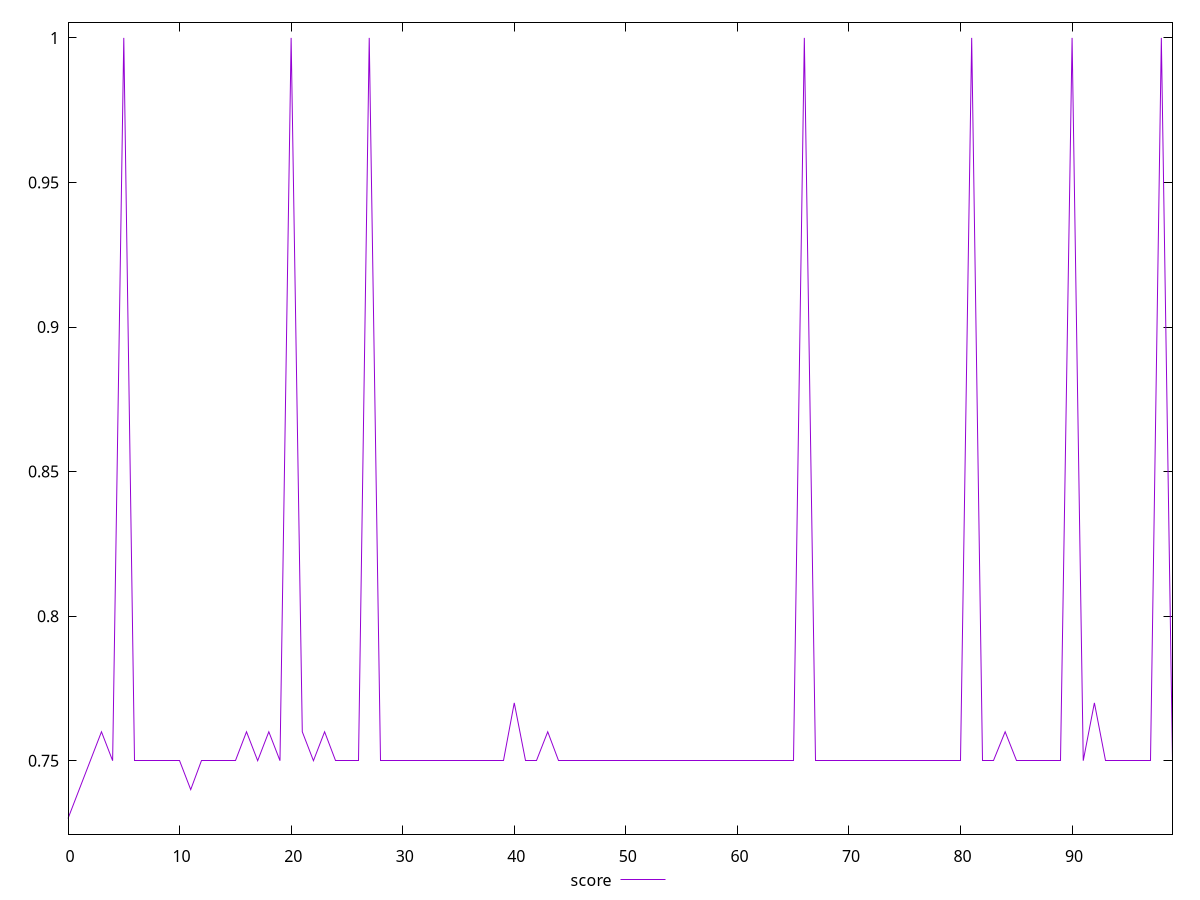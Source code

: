 reset

$score <<EOF
0 0.73
1 0.74
2 0.75
3 0.76
4 0.75
5 1
6 0.75
7 0.75
8 0.75
9 0.75
10 0.75
11 0.74
12 0.75
13 0.75
14 0.75
15 0.75
16 0.76
17 0.75
18 0.76
19 0.75
20 1
21 0.76
22 0.75
23 0.76
24 0.75
25 0.75
26 0.75
27 1
28 0.75
29 0.75
30 0.75
31 0.75
32 0.75
33 0.75
34 0.75
35 0.75
36 0.75
37 0.75
38 0.75
39 0.75
40 0.77
41 0.75
42 0.75
43 0.76
44 0.75
45 0.75
46 0.75
47 0.75
48 0.75
49 0.75
50 0.75
51 0.75
52 0.75
53 0.75
54 0.75
55 0.75
56 0.75
57 0.75
58 0.75
59 0.75
60 0.75
61 0.75
62 0.75
63 0.75
64 0.75
65 0.75
66 1
67 0.75
68 0.75
69 0.75
70 0.75
71 0.75
72 0.75
73 0.75
74 0.75
75 0.75
76 0.75
77 0.75
78 0.75
79 0.75
80 0.75
81 1
82 0.75
83 0.75
84 0.76
85 0.75
86 0.75
87 0.75
88 0.75
89 0.75
90 1
91 0.75
92 0.77
93 0.75
94 0.75
95 0.75
96 0.75
97 0.75
98 1
99 0.75
EOF

set key outside below
set xrange [0:99]
set yrange [0.7246:1.0054]
set trange [0.7246:1.0054]
set terminal svg size 640, 500 enhanced background rgb 'white'
set output "report_00017_2021-02-10T15-08-03.406Z/uses-rel-preconnect/samples/pages/score/values.svg"

plot $score title "score" with line

reset
